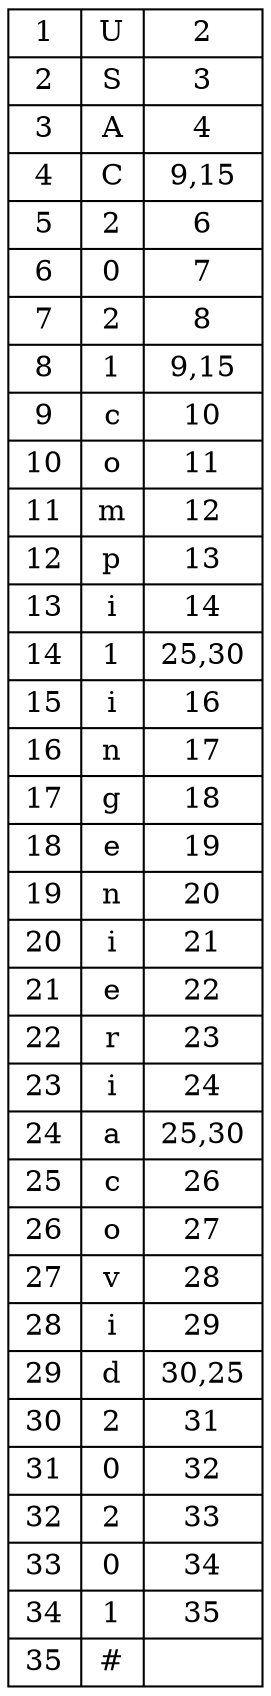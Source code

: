 digraph G{
rankdir=UD
node[shape=box]
concentrate=true
nodotabla[shape=record label="{1|2|3|4|5|6|7|8|9|10|11|12|13|14|15|16|17|18|19|20|21|22|23|24|25|26|27|28|29|30|31|32|33|34|35}|{U|S|A|C|2|0|2|1|c|o|m|p|i|1|i|n|g|e|n|i|e|r|i|a|c|o|v|i|d|2|0|2|0|1|#}|{2|3|4|9,15|6|7|8|9,15|10|11|12|13|14|25,30|16|17|18|19|20|21|22|23|24|25,30|26|27|28|29|30,25|31|32|33|34|35|}"]
}

